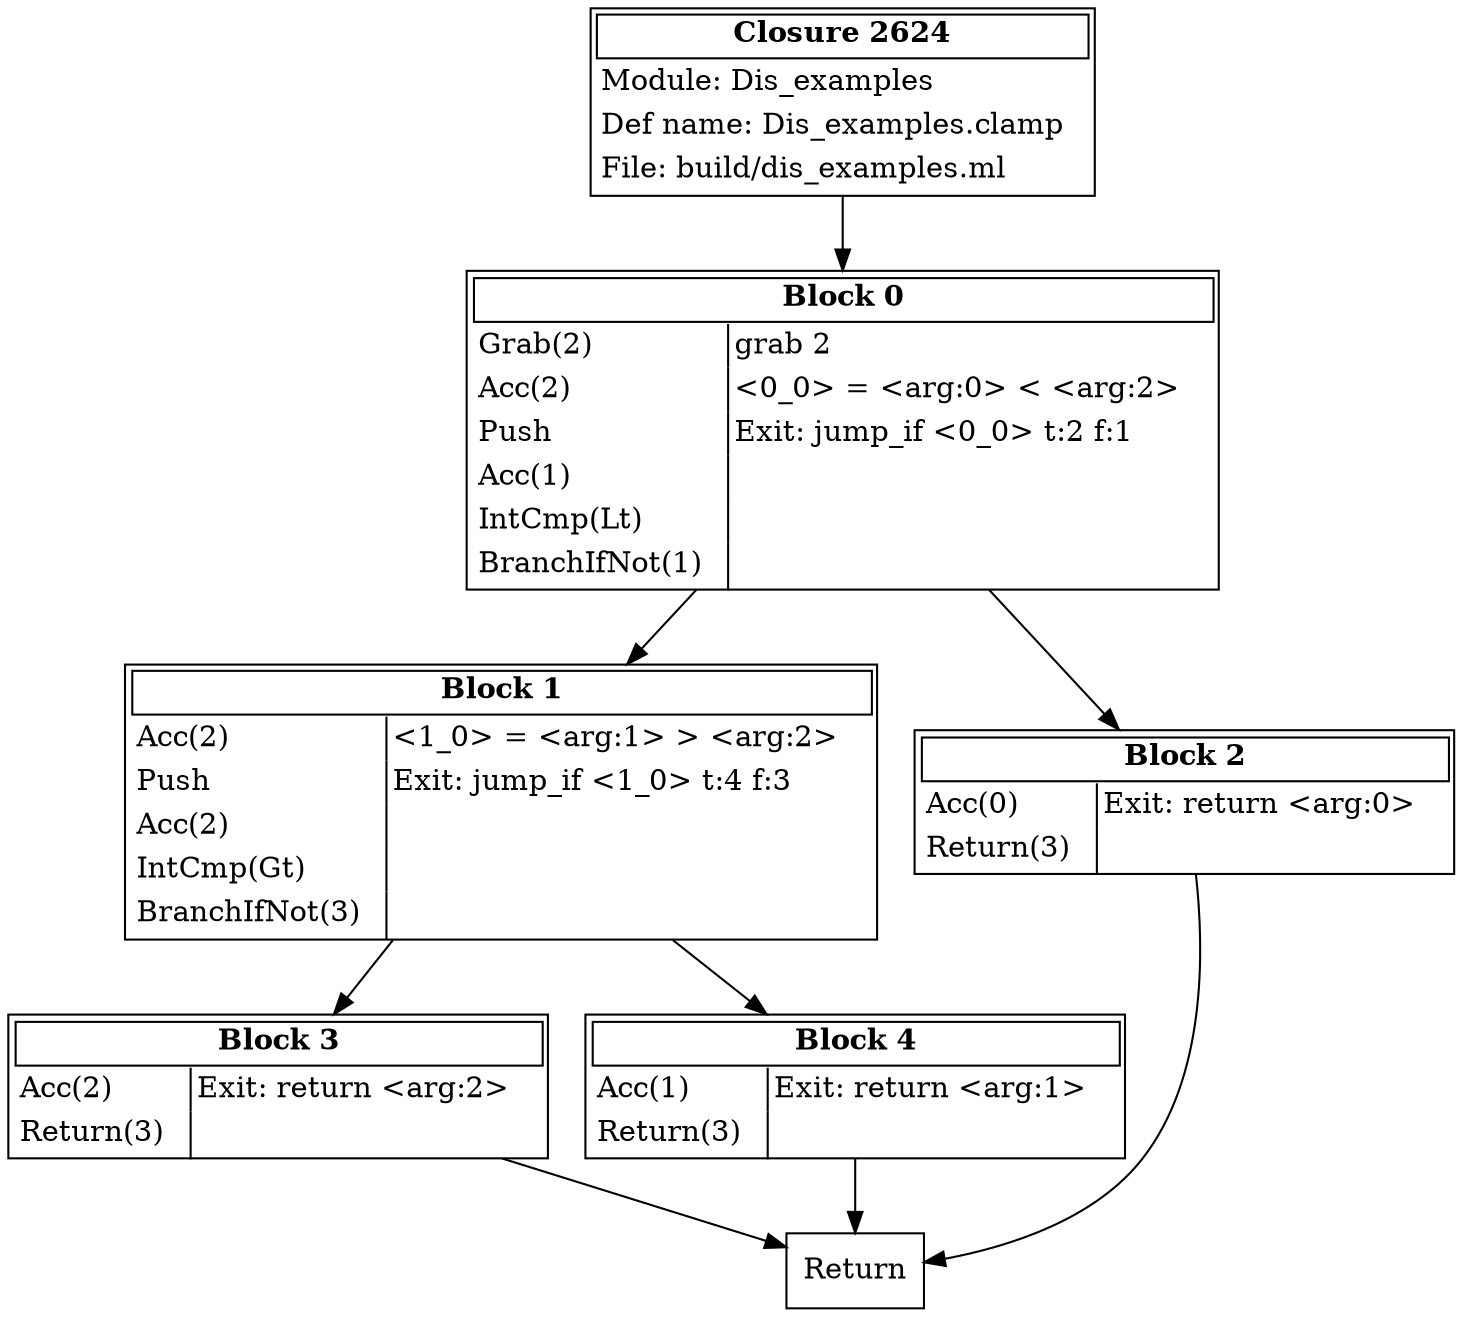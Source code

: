 digraph G {
info [shape=plain label=<<TABLE BORDER="1" CELLBORDER="0" ALIGN="left">
<TR><TD BORDER="1"><B>Closure 2624</B></TD></TR>
<TR><TD ALIGN="left">Module: Dis_examples  </TD></TR>

<TR><TD ALIGN="left">Def name: Dis_examples.clamp  </TD></TR>

<TR><TD ALIGN="left">File: build/dis_examples.ml  </TD></TR>

</TABLE>>];
info -> n0;
n0 [shape=plain label=<<TABLE BORDER="1" CELLBORDER="0" ALIGN="left" COLUMNS="*">
<TR><TD BORDER="1" COLSPAN="2"><B>Block 0</B></TD></TR>
<TR><TD ALIGN="left">Grab(2)  </TD><TD ALIGN="left">grab 2   </TD></TR>
<TR><TD ALIGN="left">Acc(2)  </TD><TD ALIGN="left">&lt;0_0&gt; = &lt;arg:0&gt; &lt; &lt;arg:2&gt;   </TD></TR>
<TR><TD ALIGN="left">Push  </TD><TD ALIGN="left">Exit: jump_if &lt;0_0&gt; t:2 f:1   </TD></TR>
<TR><TD ALIGN="left">Acc(1)  </TD><TD style="invis"></TD></TR>
<TR><TD ALIGN="left">IntCmp(Lt)  </TD><TD style="invis"></TD></TR>
<TR><TD ALIGN="left">BranchIfNot(1)  </TD><TD style="invis"></TD></TR>
</TABLE>>];
n0 -> n1;
n0 -> n2;
n1 [shape=plain label=<<TABLE BORDER="1" CELLBORDER="0" ALIGN="left" COLUMNS="*">
<TR><TD BORDER="1" COLSPAN="2"><B>Block 1</B></TD></TR>
<TR><TD ALIGN="left">Acc(2)  </TD><TD ALIGN="left">&lt;1_0&gt; = &lt;arg:1&gt; &gt; &lt;arg:2&gt;   </TD></TR>
<TR><TD ALIGN="left">Push  </TD><TD ALIGN="left">Exit: jump_if &lt;1_0&gt; t:4 f:3   </TD></TR>
<TR><TD ALIGN="left">Acc(2)  </TD><TD style="invis"></TD></TR>
<TR><TD ALIGN="left">IntCmp(Gt)  </TD><TD style="invis"></TD></TR>
<TR><TD ALIGN="left">BranchIfNot(3)  </TD><TD style="invis"></TD></TR>
</TABLE>>];
n1 -> n3;
n1 -> n4;
n2 [shape=plain label=<<TABLE BORDER="1" CELLBORDER="0" ALIGN="left" COLUMNS="*">
<TR><TD BORDER="1" COLSPAN="2"><B>Block 2</B></TD></TR>
<TR><TD ALIGN="left">Acc(0)  </TD><TD ALIGN="left">Exit: return &lt;arg:0&gt;   </TD></TR>
<TR><TD ALIGN="left">Return(3)  </TD><TD style="invis"></TD></TR>
</TABLE>>];
n2 -> return;
n3 [shape=plain label=<<TABLE BORDER="1" CELLBORDER="0" ALIGN="left" COLUMNS="*">
<TR><TD BORDER="1" COLSPAN="2"><B>Block 3</B></TD></TR>
<TR><TD ALIGN="left">Acc(2)  </TD><TD ALIGN="left">Exit: return &lt;arg:2&gt;   </TD></TR>
<TR><TD ALIGN="left">Return(3)  </TD><TD style="invis"></TD></TR>
</TABLE>>];
n3 -> return;
n4 [shape=plain label=<<TABLE BORDER="1" CELLBORDER="0" ALIGN="left" COLUMNS="*">
<TR><TD BORDER="1" COLSPAN="2"><B>Block 4</B></TD></TR>
<TR><TD ALIGN="left">Acc(1)  </TD><TD ALIGN="left">Exit: return &lt;arg:1&gt;   </TD></TR>
<TR><TD ALIGN="left">Return(3)  </TD><TD style="invis"></TD></TR>
</TABLE>>];
n4 -> return;
return [shape=box label="Return"];
}
